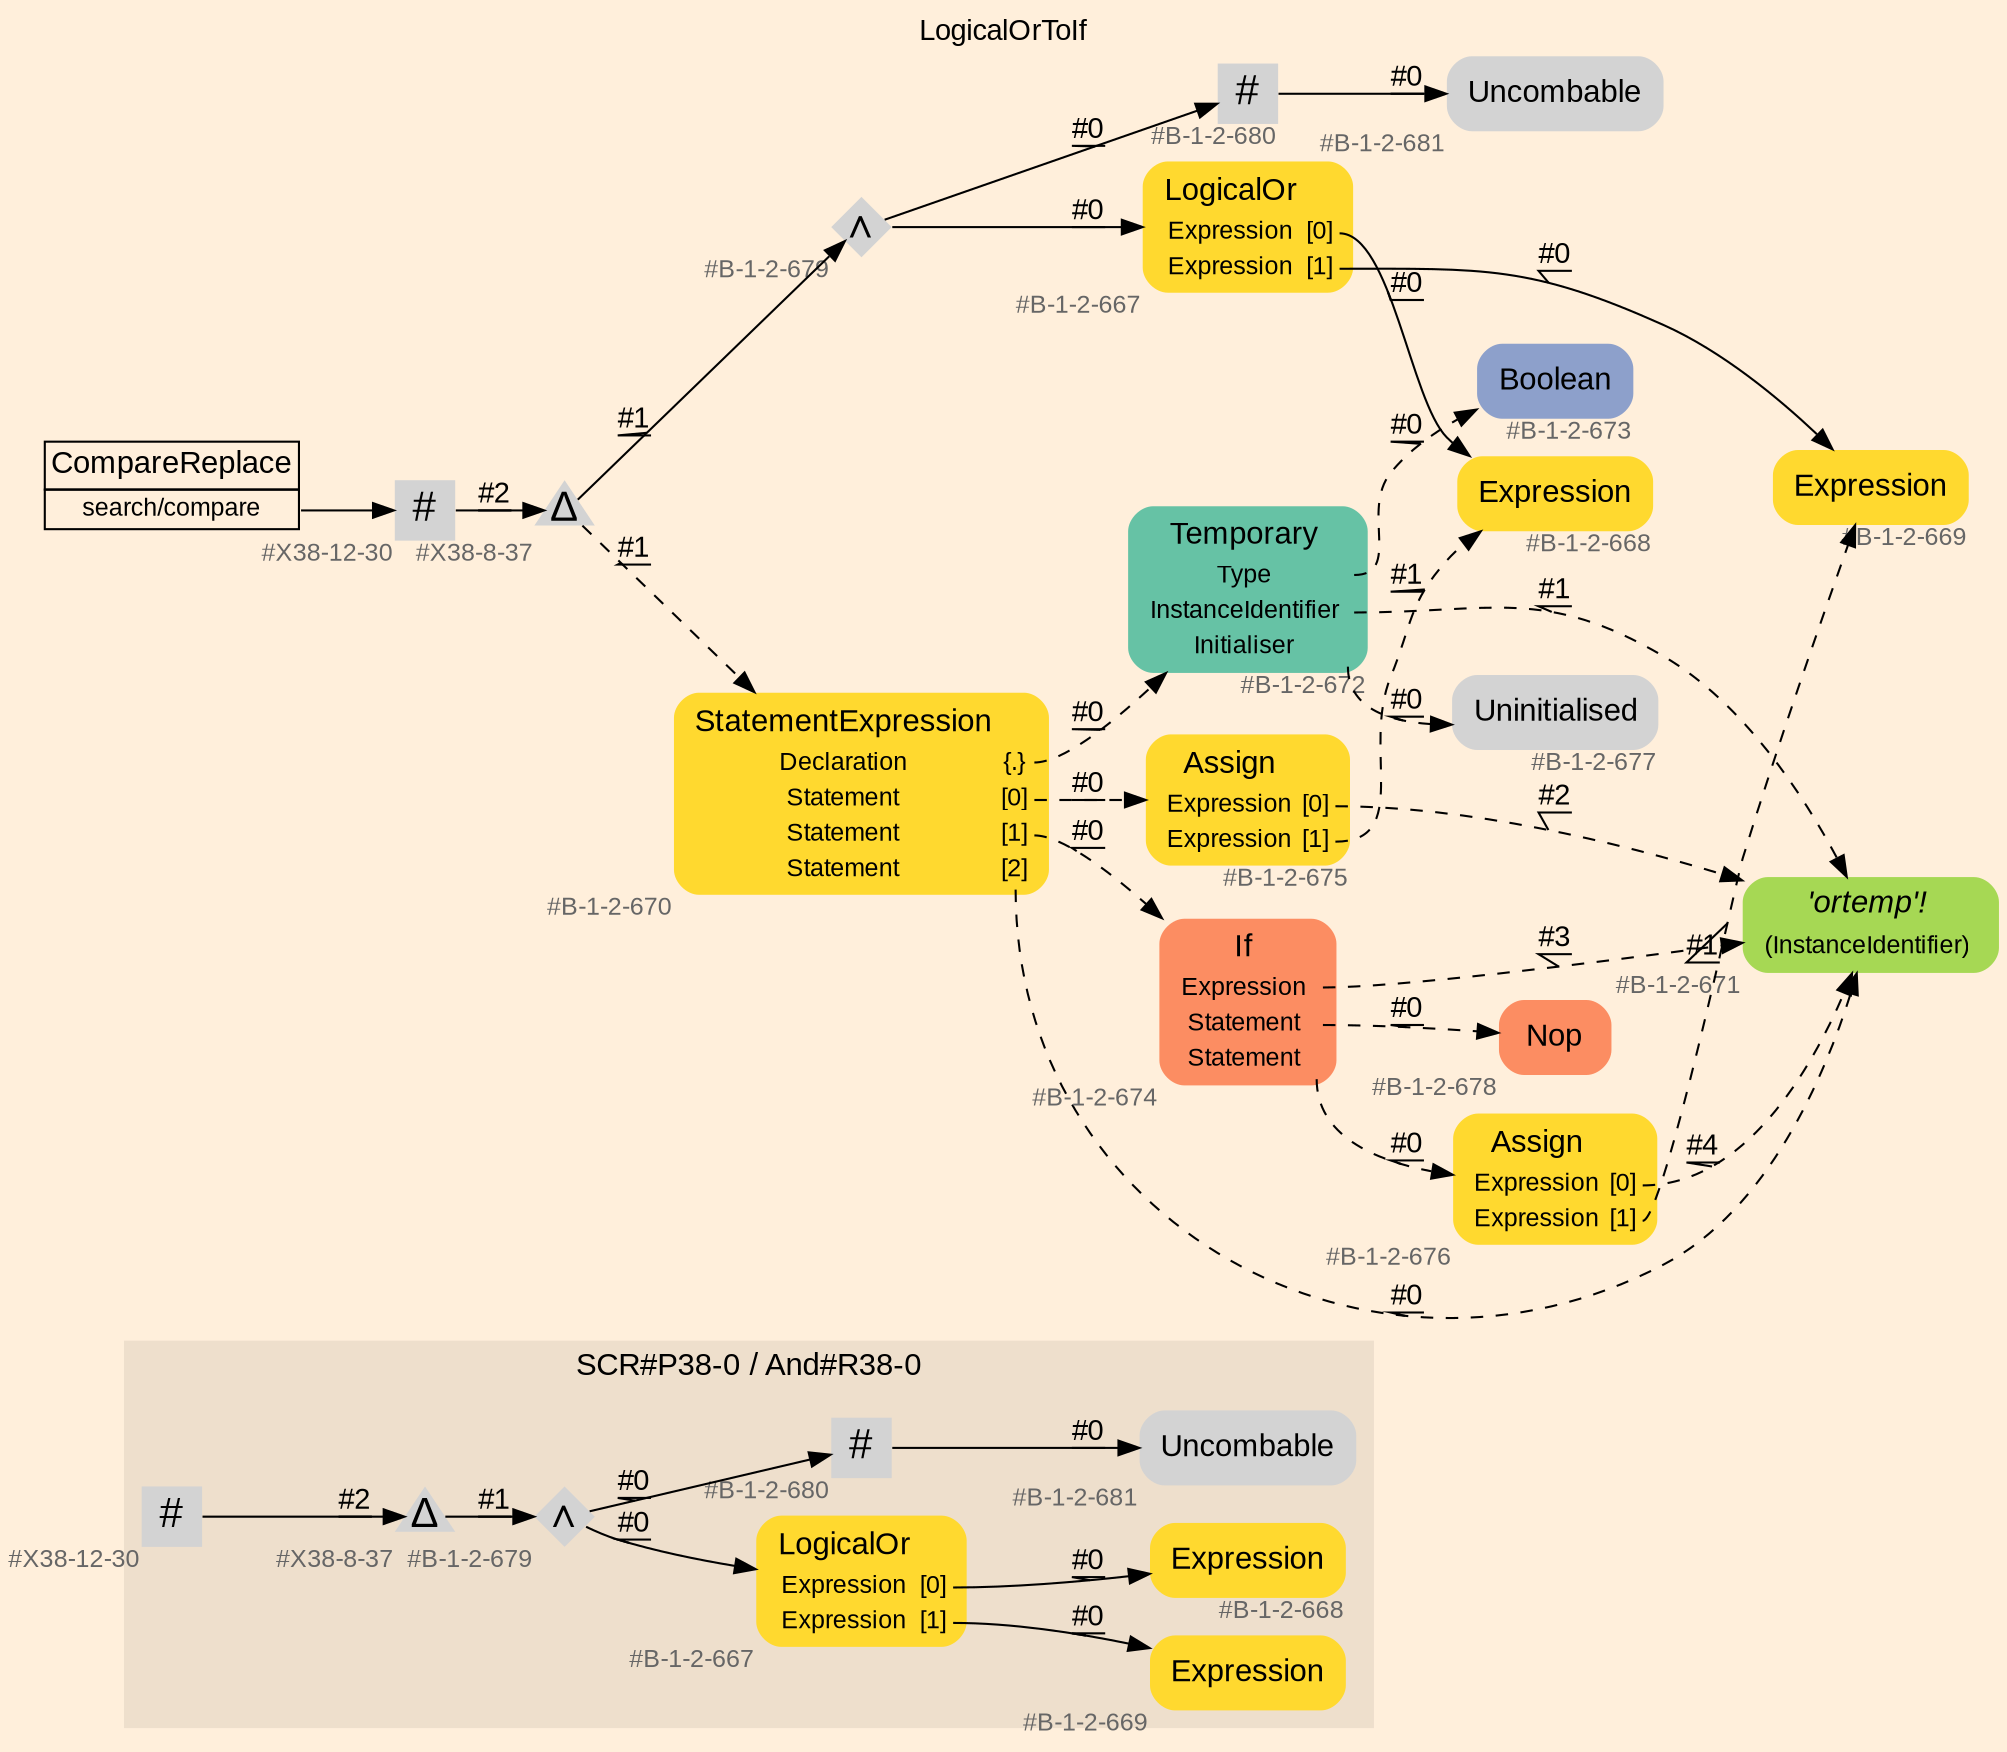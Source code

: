 digraph "LogicalOrToIf" {
label = "LogicalOrToIf"
labelloc = t
graph [
    rankdir = "LR"
    ranksep = 0.3
    bgcolor = antiquewhite1
    color = black
    fontcolor = black
    fontname = "Arial"
];
node [
    fontname = "Arial"
];
edge [
    fontname = "Arial"
];

// -------------------- figure And#R38-0 --------------------
// -------- region And#R38-0 ----------
subgraph "clusterAnd#R38-0" {
    label = "SCR#P38-0 / And#R38-0"
    style = "filled"
    color = antiquewhite2
    fontsize = "15"
    // -------- block And#R38-0/#B-1-2-681 ----------
    "And#R38-0/#B-1-2-681" [
        xlabel = "#B-1-2-681"
        fontsize = "12"
        fontcolor = grey40
        shape = "plaintext"
        label = <<TABLE BORDER="0" CELLBORDER="0" CELLSPACING="0">
         <TR><TD><FONT COLOR="black" POINT-SIZE="15">Uncombable</FONT></TD></TR>
        </TABLE>>
        style = "rounded,filled"
    ];
    
    // -------- block And#R38-0/#B-1-2-667 ----------
    "And#R38-0/#B-1-2-667" [
        fillcolor = "/set28/6"
        xlabel = "#B-1-2-667"
        fontsize = "12"
        fontcolor = grey40
        shape = "plaintext"
        label = <<TABLE BORDER="0" CELLBORDER="0" CELLSPACING="0">
         <TR><TD><FONT COLOR="black" POINT-SIZE="15">LogicalOr</FONT></TD></TR>
         <TR><TD><FONT COLOR="black" POINT-SIZE="12">Expression</FONT></TD><TD PORT="port0"><FONT COLOR="black" POINT-SIZE="12">[0]</FONT></TD></TR>
         <TR><TD><FONT COLOR="black" POINT-SIZE="12">Expression</FONT></TD><TD PORT="port1"><FONT COLOR="black" POINT-SIZE="12">[1]</FONT></TD></TR>
        </TABLE>>
        style = "rounded,filled"
    ];
    
    // -------- block And#R38-0/#X38-12-30 ----------
    "And#R38-0/#X38-12-30" [
        xlabel = "#X38-12-30"
        fontsize = "12"
        fontcolor = grey40
        shape = "square"
        label = <<FONT COLOR="black" POINT-SIZE="20">#</FONT>>
        style = "filled"
        penwidth = 0.0
        fixedsize = true
        width = 0.4
        height = 0.4
    ];
    
    // -------- block And#R38-0/#B-1-2-679 ----------
    "And#R38-0/#B-1-2-679" [
        xlabel = "#B-1-2-679"
        fontsize = "12"
        fontcolor = grey40
        shape = "diamond"
        label = <<FONT COLOR="black" POINT-SIZE="20">∧</FONT>>
        style = "filled"
        penwidth = 0.0
        fixedsize = true
        width = 0.4
        height = 0.4
    ];
    
    // -------- block And#R38-0/#B-1-2-669 ----------
    "And#R38-0/#B-1-2-669" [
        fillcolor = "/set28/6"
        xlabel = "#B-1-2-669"
        fontsize = "12"
        fontcolor = grey40
        shape = "plaintext"
        label = <<TABLE BORDER="0" CELLBORDER="0" CELLSPACING="0">
         <TR><TD><FONT COLOR="black" POINT-SIZE="15">Expression</FONT></TD></TR>
        </TABLE>>
        style = "rounded,filled"
    ];
    
    // -------- block And#R38-0/#B-1-2-668 ----------
    "And#R38-0/#B-1-2-668" [
        fillcolor = "/set28/6"
        xlabel = "#B-1-2-668"
        fontsize = "12"
        fontcolor = grey40
        shape = "plaintext"
        label = <<TABLE BORDER="0" CELLBORDER="0" CELLSPACING="0">
         <TR><TD><FONT COLOR="black" POINT-SIZE="15">Expression</FONT></TD></TR>
        </TABLE>>
        style = "rounded,filled"
    ];
    
    // -------- block And#R38-0/#B-1-2-680 ----------
    "And#R38-0/#B-1-2-680" [
        xlabel = "#B-1-2-680"
        fontsize = "12"
        fontcolor = grey40
        shape = "square"
        label = <<FONT COLOR="black" POINT-SIZE="20">#</FONT>>
        style = "filled"
        penwidth = 0.0
        fixedsize = true
        width = 0.4
        height = 0.4
    ];
    
    // -------- block And#R38-0/#X38-8-37 ----------
    "And#R38-0/#X38-8-37" [
        xlabel = "#X38-8-37"
        fontsize = "12"
        fontcolor = grey40
        shape = "triangle"
        label = <<FONT COLOR="black" POINT-SIZE="20">Δ</FONT>>
        style = "filled"
        penwidth = 0.0
        fixedsize = true
        width = 0.4
        height = 0.4
    ];
    
}

"And#R38-0/#B-1-2-667":port0 -> "And#R38-0/#B-1-2-668" [
    label = "#0"
    decorate = true
    color = black
    fontcolor = black
];

"And#R38-0/#B-1-2-667":port1 -> "And#R38-0/#B-1-2-669" [
    label = "#0"
    decorate = true
    color = black
    fontcolor = black
];

"And#R38-0/#X38-12-30" -> "And#R38-0/#X38-8-37" [
    label = "#2"
    decorate = true
    color = black
    fontcolor = black
];

"And#R38-0/#B-1-2-679" -> "And#R38-0/#B-1-2-667" [
    label = "#0"
    decorate = true
    color = black
    fontcolor = black
];

"And#R38-0/#B-1-2-679" -> "And#R38-0/#B-1-2-680" [
    label = "#0"
    decorate = true
    color = black
    fontcolor = black
];

"And#R38-0/#B-1-2-680" -> "And#R38-0/#B-1-2-681" [
    label = "#0"
    decorate = true
    color = black
    fontcolor = black
];

"And#R38-0/#X38-8-37" -> "And#R38-0/#B-1-2-679" [
    label = "#1"
    decorate = true
    color = black
    fontcolor = black
];


// -------------------- transformation figure --------------------
// -------- block CR#X38-10-38 ----------
"CR#X38-10-38" [
    fillcolor = antiquewhite1
    fontsize = "12"
    fontcolor = grey40
    shape = "plaintext"
    label = <<TABLE BORDER="0" CELLBORDER="1" CELLSPACING="0">
     <TR><TD><FONT COLOR="black" POINT-SIZE="15">CompareReplace</FONT></TD></TR>
     <TR><TD PORT="port0"><FONT COLOR="black" POINT-SIZE="12">search/compare</FONT></TD></TR>
    </TABLE>>
    style = "filled"
    color = black
];

// -------- block #X38-12-30 ----------
"#X38-12-30" [
    xlabel = "#X38-12-30"
    fontsize = "12"
    fontcolor = grey40
    shape = "square"
    label = <<FONT COLOR="black" POINT-SIZE="20">#</FONT>>
    style = "filled"
    penwidth = 0.0
    fixedsize = true
    width = 0.4
    height = 0.4
];

// -------- block #X38-8-37 ----------
"#X38-8-37" [
    xlabel = "#X38-8-37"
    fontsize = "12"
    fontcolor = grey40
    shape = "triangle"
    label = <<FONT COLOR="black" POINT-SIZE="20">Δ</FONT>>
    style = "filled"
    penwidth = 0.0
    fixedsize = true
    width = 0.4
    height = 0.4
];

// -------- block #B-1-2-679 ----------
"#B-1-2-679" [
    xlabel = "#B-1-2-679"
    fontsize = "12"
    fontcolor = grey40
    shape = "diamond"
    label = <<FONT COLOR="black" POINT-SIZE="20">∧</FONT>>
    style = "filled"
    penwidth = 0.0
    fixedsize = true
    width = 0.4
    height = 0.4
];

// -------- block #B-1-2-667 ----------
"#B-1-2-667" [
    fillcolor = "/set28/6"
    xlabel = "#B-1-2-667"
    fontsize = "12"
    fontcolor = grey40
    shape = "plaintext"
    label = <<TABLE BORDER="0" CELLBORDER="0" CELLSPACING="0">
     <TR><TD><FONT COLOR="black" POINT-SIZE="15">LogicalOr</FONT></TD></TR>
     <TR><TD><FONT COLOR="black" POINT-SIZE="12">Expression</FONT></TD><TD PORT="port0"><FONT COLOR="black" POINT-SIZE="12">[0]</FONT></TD></TR>
     <TR><TD><FONT COLOR="black" POINT-SIZE="12">Expression</FONT></TD><TD PORT="port1"><FONT COLOR="black" POINT-SIZE="12">[1]</FONT></TD></TR>
    </TABLE>>
    style = "rounded,filled"
];

// -------- block #B-1-2-668 ----------
"#B-1-2-668" [
    fillcolor = "/set28/6"
    xlabel = "#B-1-2-668"
    fontsize = "12"
    fontcolor = grey40
    shape = "plaintext"
    label = <<TABLE BORDER="0" CELLBORDER="0" CELLSPACING="0">
     <TR><TD><FONT COLOR="black" POINT-SIZE="15">Expression</FONT></TD></TR>
    </TABLE>>
    style = "rounded,filled"
];

// -------- block #B-1-2-669 ----------
"#B-1-2-669" [
    fillcolor = "/set28/6"
    xlabel = "#B-1-2-669"
    fontsize = "12"
    fontcolor = grey40
    shape = "plaintext"
    label = <<TABLE BORDER="0" CELLBORDER="0" CELLSPACING="0">
     <TR><TD><FONT COLOR="black" POINT-SIZE="15">Expression</FONT></TD></TR>
    </TABLE>>
    style = "rounded,filled"
];

// -------- block #B-1-2-680 ----------
"#B-1-2-680" [
    xlabel = "#B-1-2-680"
    fontsize = "12"
    fontcolor = grey40
    shape = "square"
    label = <<FONT COLOR="black" POINT-SIZE="20">#</FONT>>
    style = "filled"
    penwidth = 0.0
    fixedsize = true
    width = 0.4
    height = 0.4
];

// -------- block #B-1-2-681 ----------
"#B-1-2-681" [
    xlabel = "#B-1-2-681"
    fontsize = "12"
    fontcolor = grey40
    shape = "plaintext"
    label = <<TABLE BORDER="0" CELLBORDER="0" CELLSPACING="0">
     <TR><TD><FONT COLOR="black" POINT-SIZE="15">Uncombable</FONT></TD></TR>
    </TABLE>>
    style = "rounded,filled"
];

// -------- block #B-1-2-670 ----------
"#B-1-2-670" [
    fillcolor = "/set28/6"
    xlabel = "#B-1-2-670"
    fontsize = "12"
    fontcolor = grey40
    shape = "plaintext"
    label = <<TABLE BORDER="0" CELLBORDER="0" CELLSPACING="0">
     <TR><TD><FONT COLOR="black" POINT-SIZE="15">StatementExpression</FONT></TD></TR>
     <TR><TD><FONT COLOR="black" POINT-SIZE="12">Declaration</FONT></TD><TD PORT="port0"><FONT COLOR="black" POINT-SIZE="12">{.}</FONT></TD></TR>
     <TR><TD><FONT COLOR="black" POINT-SIZE="12">Statement</FONT></TD><TD PORT="port1"><FONT COLOR="black" POINT-SIZE="12">[0]</FONT></TD></TR>
     <TR><TD><FONT COLOR="black" POINT-SIZE="12">Statement</FONT></TD><TD PORT="port2"><FONT COLOR="black" POINT-SIZE="12">[1]</FONT></TD></TR>
     <TR><TD><FONT COLOR="black" POINT-SIZE="12">Statement</FONT></TD><TD PORT="port3"><FONT COLOR="black" POINT-SIZE="12">[2]</FONT></TD></TR>
    </TABLE>>
    style = "rounded,filled"
];

// -------- block #B-1-2-672 ----------
"#B-1-2-672" [
    fillcolor = "/set28/1"
    xlabel = "#B-1-2-672"
    fontsize = "12"
    fontcolor = grey40
    shape = "plaintext"
    label = <<TABLE BORDER="0" CELLBORDER="0" CELLSPACING="0">
     <TR><TD><FONT COLOR="black" POINT-SIZE="15">Temporary</FONT></TD></TR>
     <TR><TD><FONT COLOR="black" POINT-SIZE="12">Type</FONT></TD><TD PORT="port0"></TD></TR>
     <TR><TD><FONT COLOR="black" POINT-SIZE="12">InstanceIdentifier</FONT></TD><TD PORT="port1"></TD></TR>
     <TR><TD><FONT COLOR="black" POINT-SIZE="12">Initialiser</FONT></TD><TD PORT="port2"></TD></TR>
    </TABLE>>
    style = "rounded,filled"
];

// -------- block #B-1-2-673 ----------
"#B-1-2-673" [
    fillcolor = "/set28/3"
    xlabel = "#B-1-2-673"
    fontsize = "12"
    fontcolor = grey40
    shape = "plaintext"
    label = <<TABLE BORDER="0" CELLBORDER="0" CELLSPACING="0">
     <TR><TD><FONT COLOR="black" POINT-SIZE="15">Boolean</FONT></TD></TR>
    </TABLE>>
    style = "rounded,filled"
];

// -------- block #B-1-2-671 ----------
"#B-1-2-671" [
    fillcolor = "/set28/5"
    xlabel = "#B-1-2-671"
    fontsize = "12"
    fontcolor = grey40
    shape = "plaintext"
    label = <<TABLE BORDER="0" CELLBORDER="0" CELLSPACING="0">
     <TR><TD><FONT COLOR="black" POINT-SIZE="15"><I>'ortemp'!</I></FONT></TD></TR>
     <TR><TD><FONT COLOR="black" POINT-SIZE="12">(InstanceIdentifier)</FONT></TD><TD PORT="port0"></TD></TR>
    </TABLE>>
    style = "rounded,filled"
];

// -------- block #B-1-2-677 ----------
"#B-1-2-677" [
    xlabel = "#B-1-2-677"
    fontsize = "12"
    fontcolor = grey40
    shape = "plaintext"
    label = <<TABLE BORDER="0" CELLBORDER="0" CELLSPACING="0">
     <TR><TD><FONT COLOR="black" POINT-SIZE="15">Uninitialised</FONT></TD></TR>
    </TABLE>>
    style = "rounded,filled"
];

// -------- block #B-1-2-675 ----------
"#B-1-2-675" [
    fillcolor = "/set28/6"
    xlabel = "#B-1-2-675"
    fontsize = "12"
    fontcolor = grey40
    shape = "plaintext"
    label = <<TABLE BORDER="0" CELLBORDER="0" CELLSPACING="0">
     <TR><TD><FONT COLOR="black" POINT-SIZE="15">Assign</FONT></TD></TR>
     <TR><TD><FONT COLOR="black" POINT-SIZE="12">Expression</FONT></TD><TD PORT="port0"><FONT COLOR="black" POINT-SIZE="12">[0]</FONT></TD></TR>
     <TR><TD><FONT COLOR="black" POINT-SIZE="12">Expression</FONT></TD><TD PORT="port1"><FONT COLOR="black" POINT-SIZE="12">[1]</FONT></TD></TR>
    </TABLE>>
    style = "rounded,filled"
];

// -------- block #B-1-2-674 ----------
"#B-1-2-674" [
    fillcolor = "/set28/2"
    xlabel = "#B-1-2-674"
    fontsize = "12"
    fontcolor = grey40
    shape = "plaintext"
    label = <<TABLE BORDER="0" CELLBORDER="0" CELLSPACING="0">
     <TR><TD><FONT COLOR="black" POINT-SIZE="15">If</FONT></TD></TR>
     <TR><TD><FONT COLOR="black" POINT-SIZE="12">Expression</FONT></TD><TD PORT="port0"></TD></TR>
     <TR><TD><FONT COLOR="black" POINT-SIZE="12">Statement</FONT></TD><TD PORT="port1"></TD></TR>
     <TR><TD><FONT COLOR="black" POINT-SIZE="12">Statement</FONT></TD><TD PORT="port2"></TD></TR>
    </TABLE>>
    style = "rounded,filled"
];

// -------- block #B-1-2-678 ----------
"#B-1-2-678" [
    fillcolor = "/set28/2"
    xlabel = "#B-1-2-678"
    fontsize = "12"
    fontcolor = grey40
    shape = "plaintext"
    label = <<TABLE BORDER="0" CELLBORDER="0" CELLSPACING="0">
     <TR><TD><FONT COLOR="black" POINT-SIZE="15">Nop</FONT></TD></TR>
    </TABLE>>
    style = "rounded,filled"
];

// -------- block #B-1-2-676 ----------
"#B-1-2-676" [
    fillcolor = "/set28/6"
    xlabel = "#B-1-2-676"
    fontsize = "12"
    fontcolor = grey40
    shape = "plaintext"
    label = <<TABLE BORDER="0" CELLBORDER="0" CELLSPACING="0">
     <TR><TD><FONT COLOR="black" POINT-SIZE="15">Assign</FONT></TD></TR>
     <TR><TD><FONT COLOR="black" POINT-SIZE="12">Expression</FONT></TD><TD PORT="port0"><FONT COLOR="black" POINT-SIZE="12">[0]</FONT></TD></TR>
     <TR><TD><FONT COLOR="black" POINT-SIZE="12">Expression</FONT></TD><TD PORT="port1"><FONT COLOR="black" POINT-SIZE="12">[1]</FONT></TD></TR>
    </TABLE>>
    style = "rounded,filled"
];

"CR#X38-10-38":port0 -> "#X38-12-30" [
    label = ""
    decorate = true
    color = black
    fontcolor = black
];

"#X38-12-30" -> "#X38-8-37" [
    label = "#2"
    decorate = true
    color = black
    fontcolor = black
];

"#X38-8-37" -> "#B-1-2-679" [
    label = "#1"
    decorate = true
    color = black
    fontcolor = black
];

"#X38-8-37" -> "#B-1-2-670" [
    style="dashed"
    label = "#1"
    decorate = true
    color = black
    fontcolor = black
];

"#B-1-2-679" -> "#B-1-2-667" [
    label = "#0"
    decorate = true
    color = black
    fontcolor = black
];

"#B-1-2-679" -> "#B-1-2-680" [
    label = "#0"
    decorate = true
    color = black
    fontcolor = black
];

"#B-1-2-667":port0 -> "#B-1-2-668" [
    label = "#0"
    decorate = true
    color = black
    fontcolor = black
];

"#B-1-2-667":port1 -> "#B-1-2-669" [
    label = "#0"
    decorate = true
    color = black
    fontcolor = black
];

"#B-1-2-680" -> "#B-1-2-681" [
    label = "#0"
    decorate = true
    color = black
    fontcolor = black
];

"#B-1-2-670":port0 -> "#B-1-2-672" [
    style="dashed"
    label = "#0"
    decorate = true
    color = black
    fontcolor = black
];

"#B-1-2-670":port1 -> "#B-1-2-675" [
    style="dashed"
    label = "#0"
    decorate = true
    color = black
    fontcolor = black
];

"#B-1-2-670":port2 -> "#B-1-2-674" [
    style="dashed"
    label = "#0"
    decorate = true
    color = black
    fontcolor = black
];

"#B-1-2-670":port3 -> "#B-1-2-671" [
    style="dashed"
    label = "#0"
    decorate = true
    color = black
    fontcolor = black
];

"#B-1-2-672":port0 -> "#B-1-2-673" [
    style="dashed"
    label = "#0"
    decorate = true
    color = black
    fontcolor = black
];

"#B-1-2-672":port1 -> "#B-1-2-671" [
    style="dashed"
    label = "#1"
    decorate = true
    color = black
    fontcolor = black
];

"#B-1-2-672":port2 -> "#B-1-2-677" [
    style="dashed"
    label = "#0"
    decorate = true
    color = black
    fontcolor = black
];

"#B-1-2-675":port0 -> "#B-1-2-671" [
    style="dashed"
    label = "#2"
    decorate = true
    color = black
    fontcolor = black
];

"#B-1-2-675":port1 -> "#B-1-2-668" [
    style="dashed"
    label = "#1"
    decorate = true
    color = black
    fontcolor = black
];

"#B-1-2-674":port0 -> "#B-1-2-671" [
    style="dashed"
    label = "#3"
    decorate = true
    color = black
    fontcolor = black
];

"#B-1-2-674":port1 -> "#B-1-2-678" [
    style="dashed"
    label = "#0"
    decorate = true
    color = black
    fontcolor = black
];

"#B-1-2-674":port2 -> "#B-1-2-676" [
    style="dashed"
    label = "#0"
    decorate = true
    color = black
    fontcolor = black
];

"#B-1-2-676":port0 -> "#B-1-2-671" [
    style="dashed"
    label = "#4"
    decorate = true
    color = black
    fontcolor = black
];

"#B-1-2-676":port1 -> "#B-1-2-669" [
    style="dashed"
    label = "#1"
    decorate = true
    color = black
    fontcolor = black
];


}
